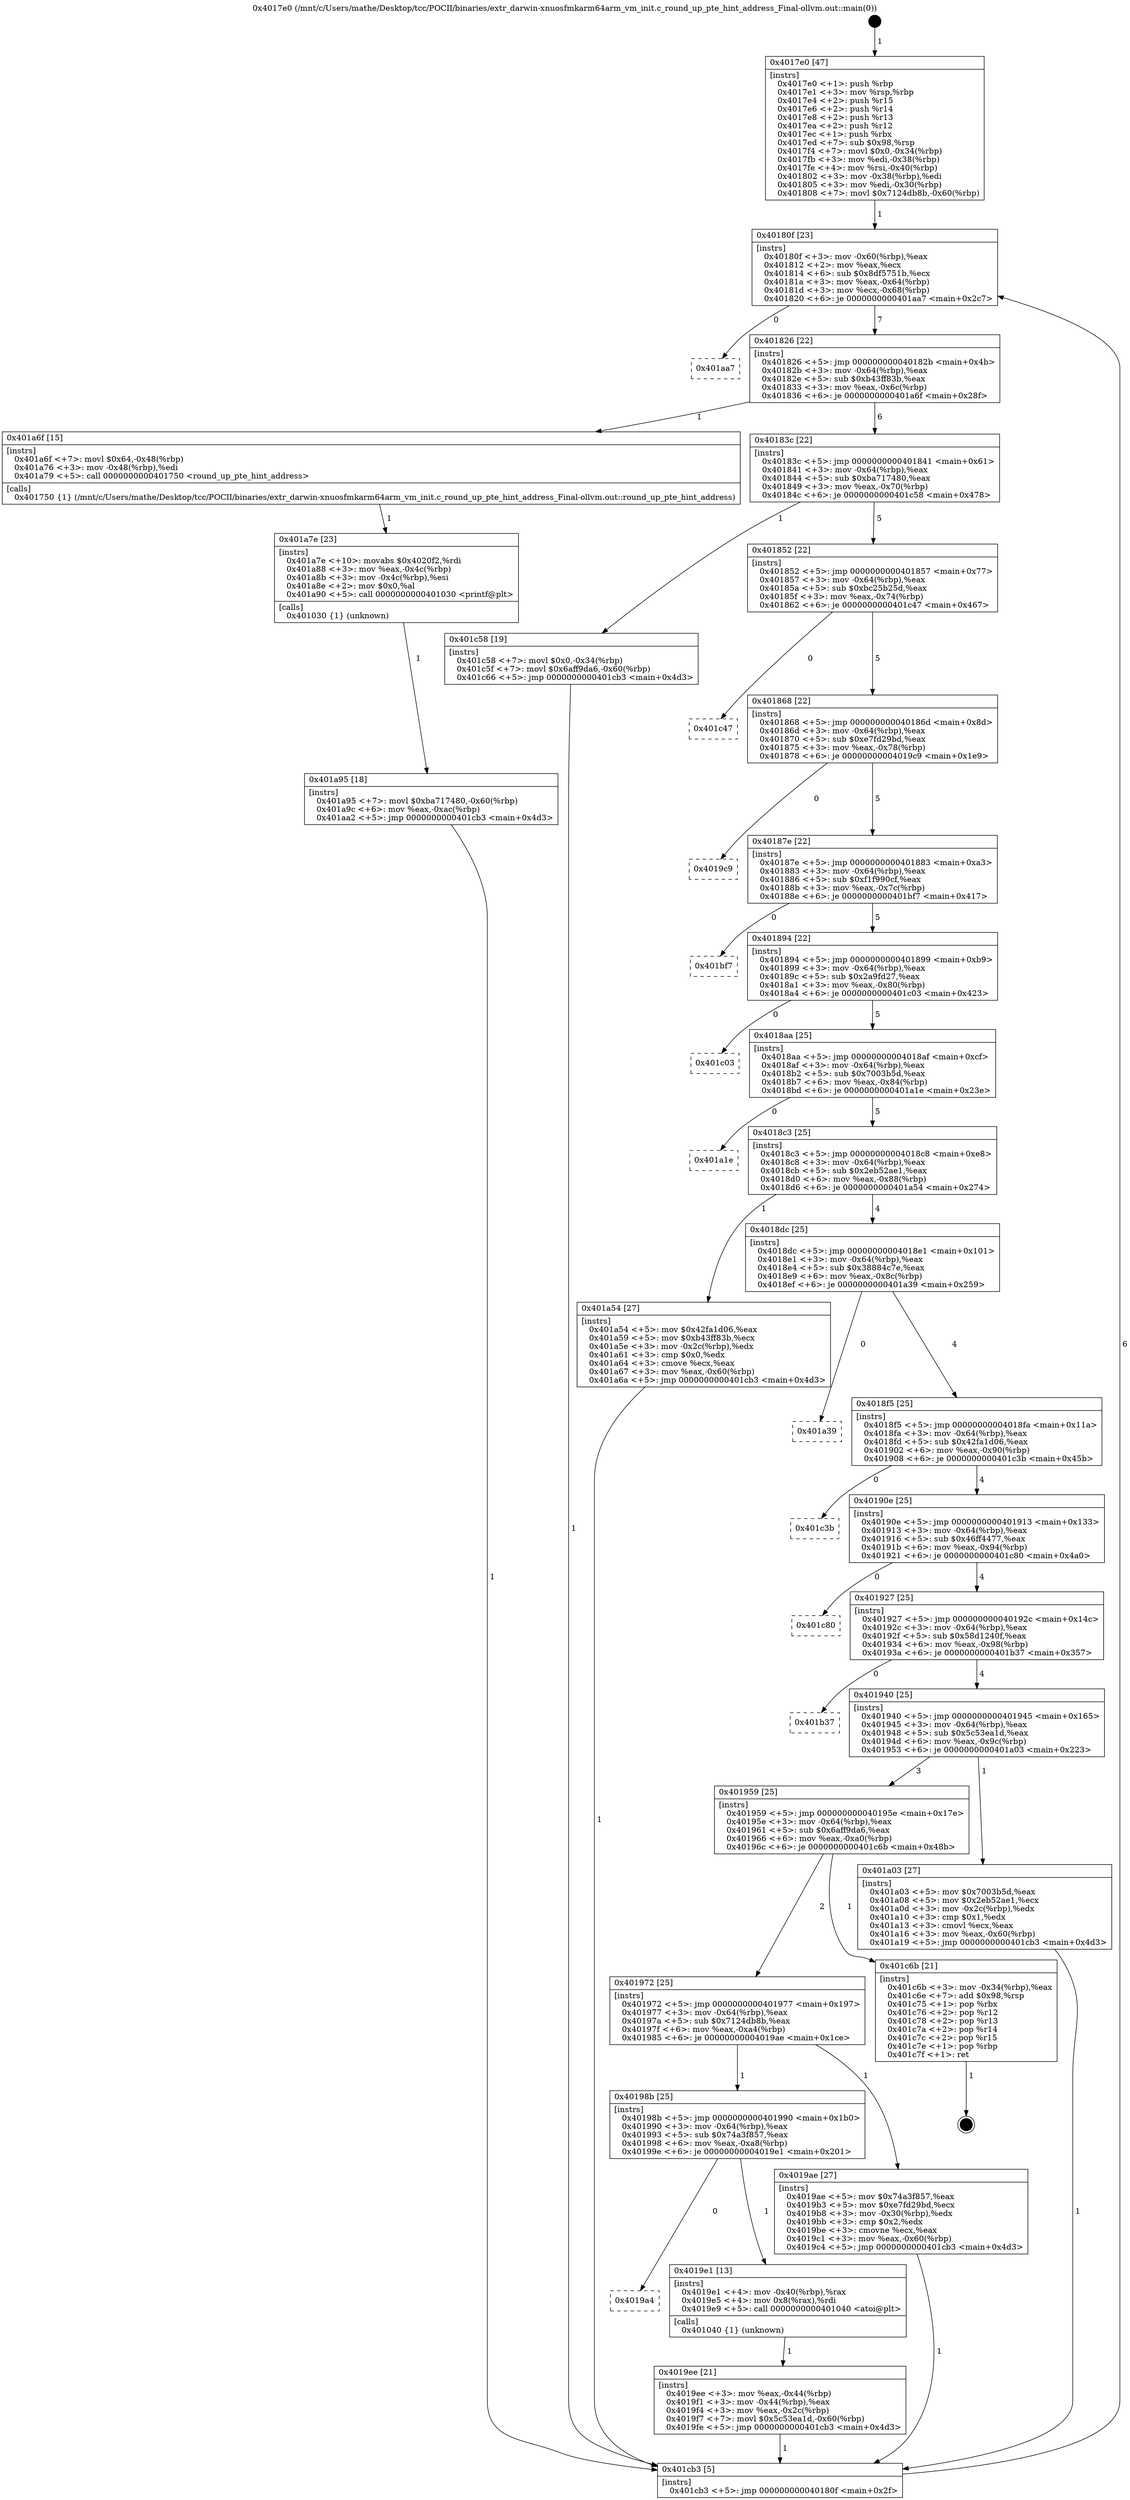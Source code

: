 digraph "0x4017e0" {
  label = "0x4017e0 (/mnt/c/Users/mathe/Desktop/tcc/POCII/binaries/extr_darwin-xnuosfmkarm64arm_vm_init.c_round_up_pte_hint_address_Final-ollvm.out::main(0))"
  labelloc = "t"
  node[shape=record]

  Entry [label="",width=0.3,height=0.3,shape=circle,fillcolor=black,style=filled]
  "0x40180f" [label="{
     0x40180f [23]\l
     | [instrs]\l
     &nbsp;&nbsp;0x40180f \<+3\>: mov -0x60(%rbp),%eax\l
     &nbsp;&nbsp;0x401812 \<+2\>: mov %eax,%ecx\l
     &nbsp;&nbsp;0x401814 \<+6\>: sub $0x8df5751b,%ecx\l
     &nbsp;&nbsp;0x40181a \<+3\>: mov %eax,-0x64(%rbp)\l
     &nbsp;&nbsp;0x40181d \<+3\>: mov %ecx,-0x68(%rbp)\l
     &nbsp;&nbsp;0x401820 \<+6\>: je 0000000000401aa7 \<main+0x2c7\>\l
  }"]
  "0x401aa7" [label="{
     0x401aa7\l
  }", style=dashed]
  "0x401826" [label="{
     0x401826 [22]\l
     | [instrs]\l
     &nbsp;&nbsp;0x401826 \<+5\>: jmp 000000000040182b \<main+0x4b\>\l
     &nbsp;&nbsp;0x40182b \<+3\>: mov -0x64(%rbp),%eax\l
     &nbsp;&nbsp;0x40182e \<+5\>: sub $0xb43ff83b,%eax\l
     &nbsp;&nbsp;0x401833 \<+3\>: mov %eax,-0x6c(%rbp)\l
     &nbsp;&nbsp;0x401836 \<+6\>: je 0000000000401a6f \<main+0x28f\>\l
  }"]
  Exit [label="",width=0.3,height=0.3,shape=circle,fillcolor=black,style=filled,peripheries=2]
  "0x401a6f" [label="{
     0x401a6f [15]\l
     | [instrs]\l
     &nbsp;&nbsp;0x401a6f \<+7\>: movl $0x64,-0x48(%rbp)\l
     &nbsp;&nbsp;0x401a76 \<+3\>: mov -0x48(%rbp),%edi\l
     &nbsp;&nbsp;0x401a79 \<+5\>: call 0000000000401750 \<round_up_pte_hint_address\>\l
     | [calls]\l
     &nbsp;&nbsp;0x401750 \{1\} (/mnt/c/Users/mathe/Desktop/tcc/POCII/binaries/extr_darwin-xnuosfmkarm64arm_vm_init.c_round_up_pte_hint_address_Final-ollvm.out::round_up_pte_hint_address)\l
  }"]
  "0x40183c" [label="{
     0x40183c [22]\l
     | [instrs]\l
     &nbsp;&nbsp;0x40183c \<+5\>: jmp 0000000000401841 \<main+0x61\>\l
     &nbsp;&nbsp;0x401841 \<+3\>: mov -0x64(%rbp),%eax\l
     &nbsp;&nbsp;0x401844 \<+5\>: sub $0xba717480,%eax\l
     &nbsp;&nbsp;0x401849 \<+3\>: mov %eax,-0x70(%rbp)\l
     &nbsp;&nbsp;0x40184c \<+6\>: je 0000000000401c58 \<main+0x478\>\l
  }"]
  "0x401a95" [label="{
     0x401a95 [18]\l
     | [instrs]\l
     &nbsp;&nbsp;0x401a95 \<+7\>: movl $0xba717480,-0x60(%rbp)\l
     &nbsp;&nbsp;0x401a9c \<+6\>: mov %eax,-0xac(%rbp)\l
     &nbsp;&nbsp;0x401aa2 \<+5\>: jmp 0000000000401cb3 \<main+0x4d3\>\l
  }"]
  "0x401c58" [label="{
     0x401c58 [19]\l
     | [instrs]\l
     &nbsp;&nbsp;0x401c58 \<+7\>: movl $0x0,-0x34(%rbp)\l
     &nbsp;&nbsp;0x401c5f \<+7\>: movl $0x6aff9da6,-0x60(%rbp)\l
     &nbsp;&nbsp;0x401c66 \<+5\>: jmp 0000000000401cb3 \<main+0x4d3\>\l
  }"]
  "0x401852" [label="{
     0x401852 [22]\l
     | [instrs]\l
     &nbsp;&nbsp;0x401852 \<+5\>: jmp 0000000000401857 \<main+0x77\>\l
     &nbsp;&nbsp;0x401857 \<+3\>: mov -0x64(%rbp),%eax\l
     &nbsp;&nbsp;0x40185a \<+5\>: sub $0xbc25b25d,%eax\l
     &nbsp;&nbsp;0x40185f \<+3\>: mov %eax,-0x74(%rbp)\l
     &nbsp;&nbsp;0x401862 \<+6\>: je 0000000000401c47 \<main+0x467\>\l
  }"]
  "0x401a7e" [label="{
     0x401a7e [23]\l
     | [instrs]\l
     &nbsp;&nbsp;0x401a7e \<+10\>: movabs $0x4020f2,%rdi\l
     &nbsp;&nbsp;0x401a88 \<+3\>: mov %eax,-0x4c(%rbp)\l
     &nbsp;&nbsp;0x401a8b \<+3\>: mov -0x4c(%rbp),%esi\l
     &nbsp;&nbsp;0x401a8e \<+2\>: mov $0x0,%al\l
     &nbsp;&nbsp;0x401a90 \<+5\>: call 0000000000401030 \<printf@plt\>\l
     | [calls]\l
     &nbsp;&nbsp;0x401030 \{1\} (unknown)\l
  }"]
  "0x401c47" [label="{
     0x401c47\l
  }", style=dashed]
  "0x401868" [label="{
     0x401868 [22]\l
     | [instrs]\l
     &nbsp;&nbsp;0x401868 \<+5\>: jmp 000000000040186d \<main+0x8d\>\l
     &nbsp;&nbsp;0x40186d \<+3\>: mov -0x64(%rbp),%eax\l
     &nbsp;&nbsp;0x401870 \<+5\>: sub $0xe7fd29bd,%eax\l
     &nbsp;&nbsp;0x401875 \<+3\>: mov %eax,-0x78(%rbp)\l
     &nbsp;&nbsp;0x401878 \<+6\>: je 00000000004019c9 \<main+0x1e9\>\l
  }"]
  "0x4019ee" [label="{
     0x4019ee [21]\l
     | [instrs]\l
     &nbsp;&nbsp;0x4019ee \<+3\>: mov %eax,-0x44(%rbp)\l
     &nbsp;&nbsp;0x4019f1 \<+3\>: mov -0x44(%rbp),%eax\l
     &nbsp;&nbsp;0x4019f4 \<+3\>: mov %eax,-0x2c(%rbp)\l
     &nbsp;&nbsp;0x4019f7 \<+7\>: movl $0x5c53ea1d,-0x60(%rbp)\l
     &nbsp;&nbsp;0x4019fe \<+5\>: jmp 0000000000401cb3 \<main+0x4d3\>\l
  }"]
  "0x4019c9" [label="{
     0x4019c9\l
  }", style=dashed]
  "0x40187e" [label="{
     0x40187e [22]\l
     | [instrs]\l
     &nbsp;&nbsp;0x40187e \<+5\>: jmp 0000000000401883 \<main+0xa3\>\l
     &nbsp;&nbsp;0x401883 \<+3\>: mov -0x64(%rbp),%eax\l
     &nbsp;&nbsp;0x401886 \<+5\>: sub $0xf1f990cf,%eax\l
     &nbsp;&nbsp;0x40188b \<+3\>: mov %eax,-0x7c(%rbp)\l
     &nbsp;&nbsp;0x40188e \<+6\>: je 0000000000401bf7 \<main+0x417\>\l
  }"]
  "0x4019a4" [label="{
     0x4019a4\l
  }", style=dashed]
  "0x401bf7" [label="{
     0x401bf7\l
  }", style=dashed]
  "0x401894" [label="{
     0x401894 [22]\l
     | [instrs]\l
     &nbsp;&nbsp;0x401894 \<+5\>: jmp 0000000000401899 \<main+0xb9\>\l
     &nbsp;&nbsp;0x401899 \<+3\>: mov -0x64(%rbp),%eax\l
     &nbsp;&nbsp;0x40189c \<+5\>: sub $0x2a9fd27,%eax\l
     &nbsp;&nbsp;0x4018a1 \<+3\>: mov %eax,-0x80(%rbp)\l
     &nbsp;&nbsp;0x4018a4 \<+6\>: je 0000000000401c03 \<main+0x423\>\l
  }"]
  "0x4019e1" [label="{
     0x4019e1 [13]\l
     | [instrs]\l
     &nbsp;&nbsp;0x4019e1 \<+4\>: mov -0x40(%rbp),%rax\l
     &nbsp;&nbsp;0x4019e5 \<+4\>: mov 0x8(%rax),%rdi\l
     &nbsp;&nbsp;0x4019e9 \<+5\>: call 0000000000401040 \<atoi@plt\>\l
     | [calls]\l
     &nbsp;&nbsp;0x401040 \{1\} (unknown)\l
  }"]
  "0x401c03" [label="{
     0x401c03\l
  }", style=dashed]
  "0x4018aa" [label="{
     0x4018aa [25]\l
     | [instrs]\l
     &nbsp;&nbsp;0x4018aa \<+5\>: jmp 00000000004018af \<main+0xcf\>\l
     &nbsp;&nbsp;0x4018af \<+3\>: mov -0x64(%rbp),%eax\l
     &nbsp;&nbsp;0x4018b2 \<+5\>: sub $0x7003b5d,%eax\l
     &nbsp;&nbsp;0x4018b7 \<+6\>: mov %eax,-0x84(%rbp)\l
     &nbsp;&nbsp;0x4018bd \<+6\>: je 0000000000401a1e \<main+0x23e\>\l
  }"]
  "0x4017e0" [label="{
     0x4017e0 [47]\l
     | [instrs]\l
     &nbsp;&nbsp;0x4017e0 \<+1\>: push %rbp\l
     &nbsp;&nbsp;0x4017e1 \<+3\>: mov %rsp,%rbp\l
     &nbsp;&nbsp;0x4017e4 \<+2\>: push %r15\l
     &nbsp;&nbsp;0x4017e6 \<+2\>: push %r14\l
     &nbsp;&nbsp;0x4017e8 \<+2\>: push %r13\l
     &nbsp;&nbsp;0x4017ea \<+2\>: push %r12\l
     &nbsp;&nbsp;0x4017ec \<+1\>: push %rbx\l
     &nbsp;&nbsp;0x4017ed \<+7\>: sub $0x98,%rsp\l
     &nbsp;&nbsp;0x4017f4 \<+7\>: movl $0x0,-0x34(%rbp)\l
     &nbsp;&nbsp;0x4017fb \<+3\>: mov %edi,-0x38(%rbp)\l
     &nbsp;&nbsp;0x4017fe \<+4\>: mov %rsi,-0x40(%rbp)\l
     &nbsp;&nbsp;0x401802 \<+3\>: mov -0x38(%rbp),%edi\l
     &nbsp;&nbsp;0x401805 \<+3\>: mov %edi,-0x30(%rbp)\l
     &nbsp;&nbsp;0x401808 \<+7\>: movl $0x7124db8b,-0x60(%rbp)\l
  }"]
  "0x401a1e" [label="{
     0x401a1e\l
  }", style=dashed]
  "0x4018c3" [label="{
     0x4018c3 [25]\l
     | [instrs]\l
     &nbsp;&nbsp;0x4018c3 \<+5\>: jmp 00000000004018c8 \<main+0xe8\>\l
     &nbsp;&nbsp;0x4018c8 \<+3\>: mov -0x64(%rbp),%eax\l
     &nbsp;&nbsp;0x4018cb \<+5\>: sub $0x2eb52ae1,%eax\l
     &nbsp;&nbsp;0x4018d0 \<+6\>: mov %eax,-0x88(%rbp)\l
     &nbsp;&nbsp;0x4018d6 \<+6\>: je 0000000000401a54 \<main+0x274\>\l
  }"]
  "0x401cb3" [label="{
     0x401cb3 [5]\l
     | [instrs]\l
     &nbsp;&nbsp;0x401cb3 \<+5\>: jmp 000000000040180f \<main+0x2f\>\l
  }"]
  "0x401a54" [label="{
     0x401a54 [27]\l
     | [instrs]\l
     &nbsp;&nbsp;0x401a54 \<+5\>: mov $0x42fa1d06,%eax\l
     &nbsp;&nbsp;0x401a59 \<+5\>: mov $0xb43ff83b,%ecx\l
     &nbsp;&nbsp;0x401a5e \<+3\>: mov -0x2c(%rbp),%edx\l
     &nbsp;&nbsp;0x401a61 \<+3\>: cmp $0x0,%edx\l
     &nbsp;&nbsp;0x401a64 \<+3\>: cmove %ecx,%eax\l
     &nbsp;&nbsp;0x401a67 \<+3\>: mov %eax,-0x60(%rbp)\l
     &nbsp;&nbsp;0x401a6a \<+5\>: jmp 0000000000401cb3 \<main+0x4d3\>\l
  }"]
  "0x4018dc" [label="{
     0x4018dc [25]\l
     | [instrs]\l
     &nbsp;&nbsp;0x4018dc \<+5\>: jmp 00000000004018e1 \<main+0x101\>\l
     &nbsp;&nbsp;0x4018e1 \<+3\>: mov -0x64(%rbp),%eax\l
     &nbsp;&nbsp;0x4018e4 \<+5\>: sub $0x38884c7e,%eax\l
     &nbsp;&nbsp;0x4018e9 \<+6\>: mov %eax,-0x8c(%rbp)\l
     &nbsp;&nbsp;0x4018ef \<+6\>: je 0000000000401a39 \<main+0x259\>\l
  }"]
  "0x40198b" [label="{
     0x40198b [25]\l
     | [instrs]\l
     &nbsp;&nbsp;0x40198b \<+5\>: jmp 0000000000401990 \<main+0x1b0\>\l
     &nbsp;&nbsp;0x401990 \<+3\>: mov -0x64(%rbp),%eax\l
     &nbsp;&nbsp;0x401993 \<+5\>: sub $0x74a3f857,%eax\l
     &nbsp;&nbsp;0x401998 \<+6\>: mov %eax,-0xa8(%rbp)\l
     &nbsp;&nbsp;0x40199e \<+6\>: je 00000000004019e1 \<main+0x201\>\l
  }"]
  "0x401a39" [label="{
     0x401a39\l
  }", style=dashed]
  "0x4018f5" [label="{
     0x4018f5 [25]\l
     | [instrs]\l
     &nbsp;&nbsp;0x4018f5 \<+5\>: jmp 00000000004018fa \<main+0x11a\>\l
     &nbsp;&nbsp;0x4018fa \<+3\>: mov -0x64(%rbp),%eax\l
     &nbsp;&nbsp;0x4018fd \<+5\>: sub $0x42fa1d06,%eax\l
     &nbsp;&nbsp;0x401902 \<+6\>: mov %eax,-0x90(%rbp)\l
     &nbsp;&nbsp;0x401908 \<+6\>: je 0000000000401c3b \<main+0x45b\>\l
  }"]
  "0x4019ae" [label="{
     0x4019ae [27]\l
     | [instrs]\l
     &nbsp;&nbsp;0x4019ae \<+5\>: mov $0x74a3f857,%eax\l
     &nbsp;&nbsp;0x4019b3 \<+5\>: mov $0xe7fd29bd,%ecx\l
     &nbsp;&nbsp;0x4019b8 \<+3\>: mov -0x30(%rbp),%edx\l
     &nbsp;&nbsp;0x4019bb \<+3\>: cmp $0x2,%edx\l
     &nbsp;&nbsp;0x4019be \<+3\>: cmovne %ecx,%eax\l
     &nbsp;&nbsp;0x4019c1 \<+3\>: mov %eax,-0x60(%rbp)\l
     &nbsp;&nbsp;0x4019c4 \<+5\>: jmp 0000000000401cb3 \<main+0x4d3\>\l
  }"]
  "0x401c3b" [label="{
     0x401c3b\l
  }", style=dashed]
  "0x40190e" [label="{
     0x40190e [25]\l
     | [instrs]\l
     &nbsp;&nbsp;0x40190e \<+5\>: jmp 0000000000401913 \<main+0x133\>\l
     &nbsp;&nbsp;0x401913 \<+3\>: mov -0x64(%rbp),%eax\l
     &nbsp;&nbsp;0x401916 \<+5\>: sub $0x46ff4477,%eax\l
     &nbsp;&nbsp;0x40191b \<+6\>: mov %eax,-0x94(%rbp)\l
     &nbsp;&nbsp;0x401921 \<+6\>: je 0000000000401c80 \<main+0x4a0\>\l
  }"]
  "0x401972" [label="{
     0x401972 [25]\l
     | [instrs]\l
     &nbsp;&nbsp;0x401972 \<+5\>: jmp 0000000000401977 \<main+0x197\>\l
     &nbsp;&nbsp;0x401977 \<+3\>: mov -0x64(%rbp),%eax\l
     &nbsp;&nbsp;0x40197a \<+5\>: sub $0x7124db8b,%eax\l
     &nbsp;&nbsp;0x40197f \<+6\>: mov %eax,-0xa4(%rbp)\l
     &nbsp;&nbsp;0x401985 \<+6\>: je 00000000004019ae \<main+0x1ce\>\l
  }"]
  "0x401c80" [label="{
     0x401c80\l
  }", style=dashed]
  "0x401927" [label="{
     0x401927 [25]\l
     | [instrs]\l
     &nbsp;&nbsp;0x401927 \<+5\>: jmp 000000000040192c \<main+0x14c\>\l
     &nbsp;&nbsp;0x40192c \<+3\>: mov -0x64(%rbp),%eax\l
     &nbsp;&nbsp;0x40192f \<+5\>: sub $0x58d1240f,%eax\l
     &nbsp;&nbsp;0x401934 \<+6\>: mov %eax,-0x98(%rbp)\l
     &nbsp;&nbsp;0x40193a \<+6\>: je 0000000000401b37 \<main+0x357\>\l
  }"]
  "0x401c6b" [label="{
     0x401c6b [21]\l
     | [instrs]\l
     &nbsp;&nbsp;0x401c6b \<+3\>: mov -0x34(%rbp),%eax\l
     &nbsp;&nbsp;0x401c6e \<+7\>: add $0x98,%rsp\l
     &nbsp;&nbsp;0x401c75 \<+1\>: pop %rbx\l
     &nbsp;&nbsp;0x401c76 \<+2\>: pop %r12\l
     &nbsp;&nbsp;0x401c78 \<+2\>: pop %r13\l
     &nbsp;&nbsp;0x401c7a \<+2\>: pop %r14\l
     &nbsp;&nbsp;0x401c7c \<+2\>: pop %r15\l
     &nbsp;&nbsp;0x401c7e \<+1\>: pop %rbp\l
     &nbsp;&nbsp;0x401c7f \<+1\>: ret\l
  }"]
  "0x401b37" [label="{
     0x401b37\l
  }", style=dashed]
  "0x401940" [label="{
     0x401940 [25]\l
     | [instrs]\l
     &nbsp;&nbsp;0x401940 \<+5\>: jmp 0000000000401945 \<main+0x165\>\l
     &nbsp;&nbsp;0x401945 \<+3\>: mov -0x64(%rbp),%eax\l
     &nbsp;&nbsp;0x401948 \<+5\>: sub $0x5c53ea1d,%eax\l
     &nbsp;&nbsp;0x40194d \<+6\>: mov %eax,-0x9c(%rbp)\l
     &nbsp;&nbsp;0x401953 \<+6\>: je 0000000000401a03 \<main+0x223\>\l
  }"]
  "0x401959" [label="{
     0x401959 [25]\l
     | [instrs]\l
     &nbsp;&nbsp;0x401959 \<+5\>: jmp 000000000040195e \<main+0x17e\>\l
     &nbsp;&nbsp;0x40195e \<+3\>: mov -0x64(%rbp),%eax\l
     &nbsp;&nbsp;0x401961 \<+5\>: sub $0x6aff9da6,%eax\l
     &nbsp;&nbsp;0x401966 \<+6\>: mov %eax,-0xa0(%rbp)\l
     &nbsp;&nbsp;0x40196c \<+6\>: je 0000000000401c6b \<main+0x48b\>\l
  }"]
  "0x401a03" [label="{
     0x401a03 [27]\l
     | [instrs]\l
     &nbsp;&nbsp;0x401a03 \<+5\>: mov $0x7003b5d,%eax\l
     &nbsp;&nbsp;0x401a08 \<+5\>: mov $0x2eb52ae1,%ecx\l
     &nbsp;&nbsp;0x401a0d \<+3\>: mov -0x2c(%rbp),%edx\l
     &nbsp;&nbsp;0x401a10 \<+3\>: cmp $0x1,%edx\l
     &nbsp;&nbsp;0x401a13 \<+3\>: cmovl %ecx,%eax\l
     &nbsp;&nbsp;0x401a16 \<+3\>: mov %eax,-0x60(%rbp)\l
     &nbsp;&nbsp;0x401a19 \<+5\>: jmp 0000000000401cb3 \<main+0x4d3\>\l
  }"]
  Entry -> "0x4017e0" [label=" 1"]
  "0x40180f" -> "0x401aa7" [label=" 0"]
  "0x40180f" -> "0x401826" [label=" 7"]
  "0x401c6b" -> Exit [label=" 1"]
  "0x401826" -> "0x401a6f" [label=" 1"]
  "0x401826" -> "0x40183c" [label=" 6"]
  "0x401c58" -> "0x401cb3" [label=" 1"]
  "0x40183c" -> "0x401c58" [label=" 1"]
  "0x40183c" -> "0x401852" [label=" 5"]
  "0x401a95" -> "0x401cb3" [label=" 1"]
  "0x401852" -> "0x401c47" [label=" 0"]
  "0x401852" -> "0x401868" [label=" 5"]
  "0x401a7e" -> "0x401a95" [label=" 1"]
  "0x401868" -> "0x4019c9" [label=" 0"]
  "0x401868" -> "0x40187e" [label=" 5"]
  "0x401a6f" -> "0x401a7e" [label=" 1"]
  "0x40187e" -> "0x401bf7" [label=" 0"]
  "0x40187e" -> "0x401894" [label=" 5"]
  "0x401a54" -> "0x401cb3" [label=" 1"]
  "0x401894" -> "0x401c03" [label=" 0"]
  "0x401894" -> "0x4018aa" [label=" 5"]
  "0x401a03" -> "0x401cb3" [label=" 1"]
  "0x4018aa" -> "0x401a1e" [label=" 0"]
  "0x4018aa" -> "0x4018c3" [label=" 5"]
  "0x4019e1" -> "0x4019ee" [label=" 1"]
  "0x4018c3" -> "0x401a54" [label=" 1"]
  "0x4018c3" -> "0x4018dc" [label=" 4"]
  "0x40198b" -> "0x4019a4" [label=" 0"]
  "0x4018dc" -> "0x401a39" [label=" 0"]
  "0x4018dc" -> "0x4018f5" [label=" 4"]
  "0x40198b" -> "0x4019e1" [label=" 1"]
  "0x4018f5" -> "0x401c3b" [label=" 0"]
  "0x4018f5" -> "0x40190e" [label=" 4"]
  "0x4019ee" -> "0x401cb3" [label=" 1"]
  "0x40190e" -> "0x401c80" [label=" 0"]
  "0x40190e" -> "0x401927" [label=" 4"]
  "0x4017e0" -> "0x40180f" [label=" 1"]
  "0x401927" -> "0x401b37" [label=" 0"]
  "0x401927" -> "0x401940" [label=" 4"]
  "0x4019ae" -> "0x401cb3" [label=" 1"]
  "0x401940" -> "0x401a03" [label=" 1"]
  "0x401940" -> "0x401959" [label=" 3"]
  "0x401972" -> "0x40198b" [label=" 1"]
  "0x401959" -> "0x401c6b" [label=" 1"]
  "0x401959" -> "0x401972" [label=" 2"]
  "0x401cb3" -> "0x40180f" [label=" 6"]
  "0x401972" -> "0x4019ae" [label=" 1"]
}
